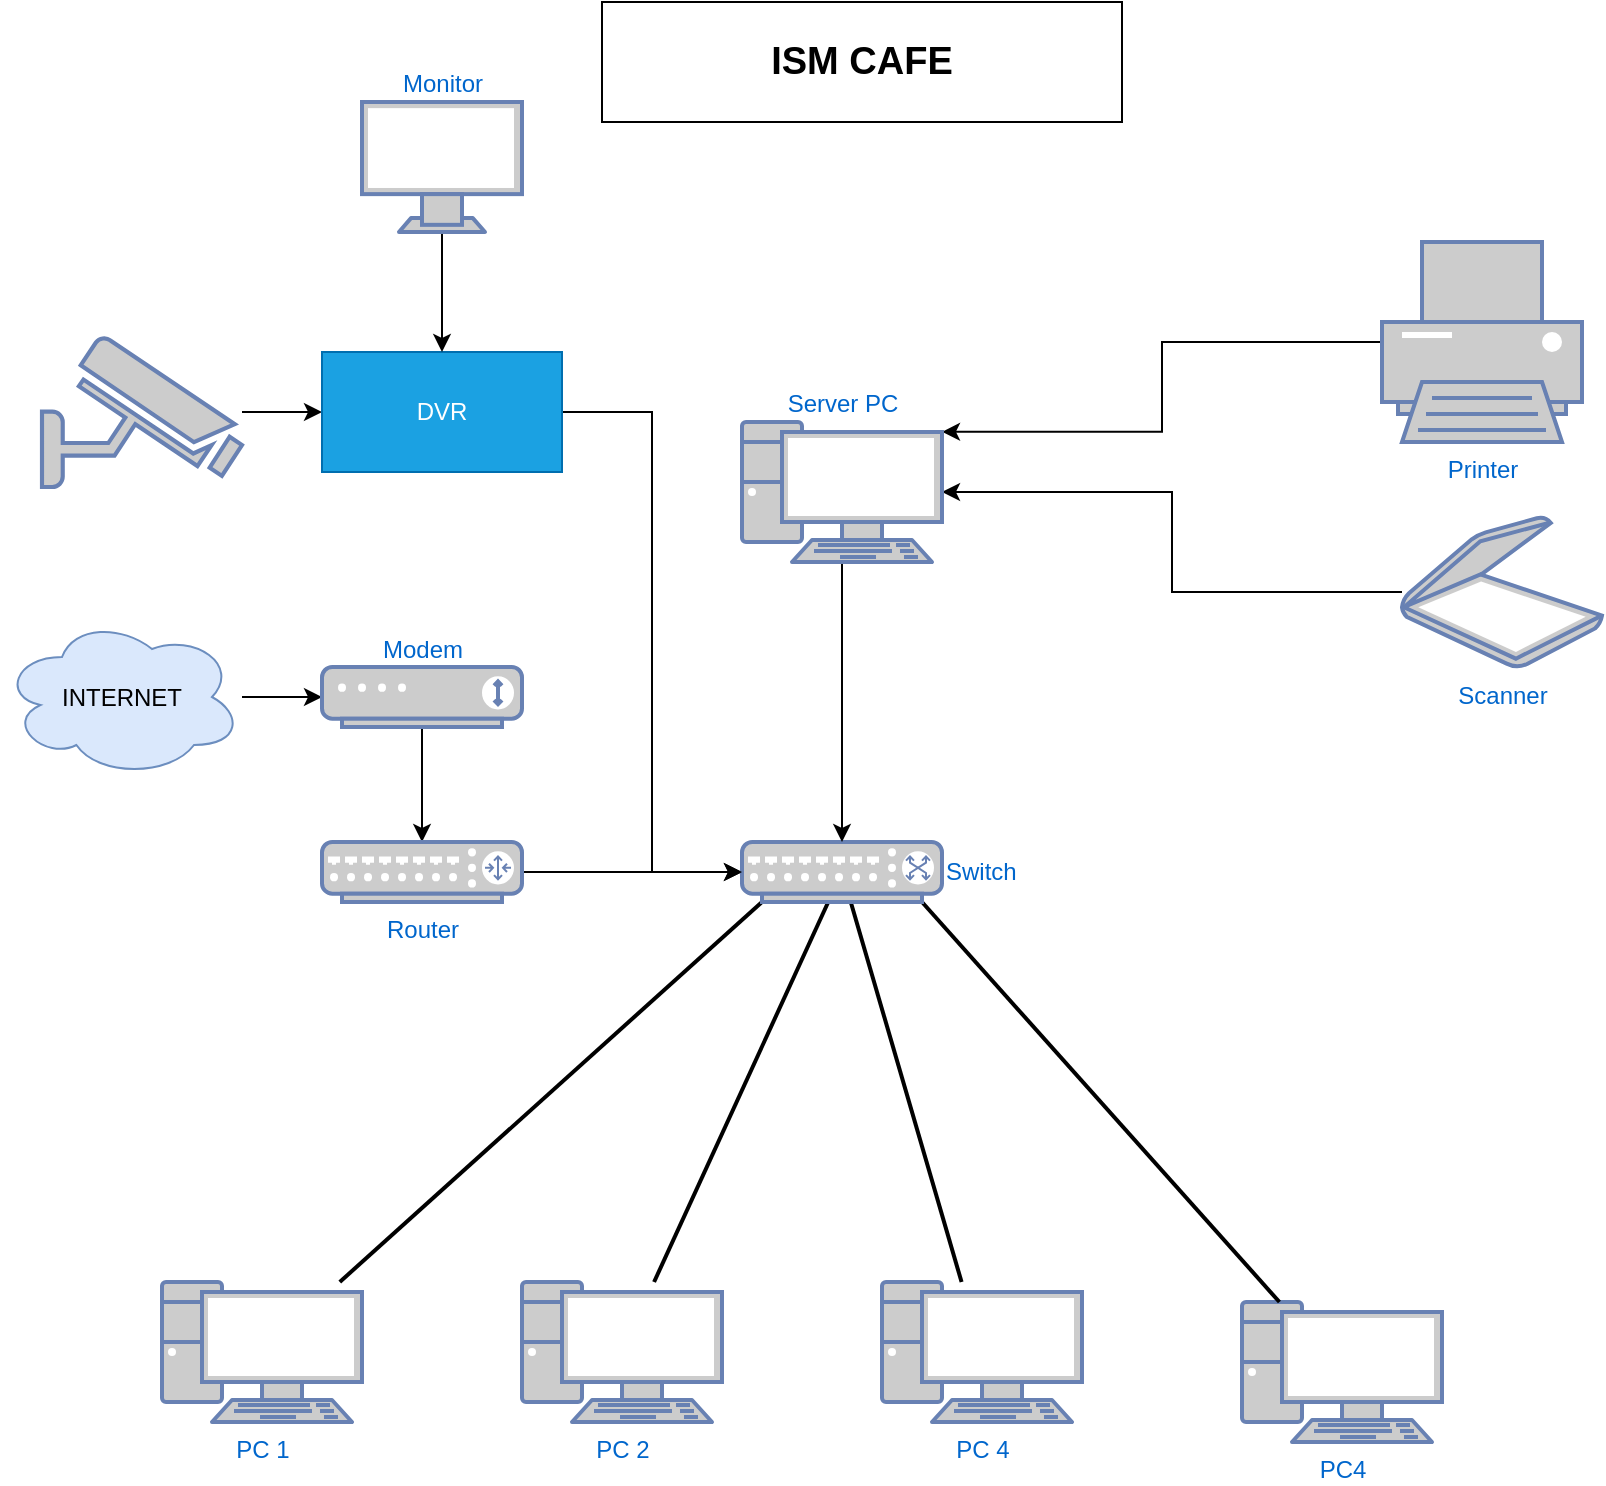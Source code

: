 <mxfile version="14.2.2" type="github">
  <diagram id="DJwqwhiBo1FagUisFqd2" name="Page-1">
    <mxGraphModel dx="1422" dy="828" grid="1" gridSize="10" guides="1" tooltips="1" connect="1" arrows="1" fold="1" page="1" pageScale="1" pageWidth="850" pageHeight="1100" math="0" shadow="0">
      <root>
        <mxCell id="0" />
        <mxCell id="1" parent="0" />
        <mxCell id="h4dQgeBkex-8hFXXdaQL-13" value="PC 1" style="fontColor=#0066CC;verticalAlign=top;verticalLabelPosition=bottom;labelPosition=center;align=center;html=1;outlineConnect=0;fillColor=#CCCCCC;strokeColor=#6881B3;gradientColor=none;gradientDirection=north;strokeWidth=2;shape=mxgraph.networks.pc;" parent="1" vertex="1">
          <mxGeometry x="100" y="700" width="100" height="70" as="geometry" />
        </mxCell>
        <mxCell id="h4dQgeBkex-8hFXXdaQL-14" value="PC4" style="fontColor=#0066CC;verticalAlign=top;verticalLabelPosition=bottom;labelPosition=center;align=center;html=1;outlineConnect=0;fillColor=#CCCCCC;strokeColor=#6881B3;gradientColor=none;gradientDirection=north;strokeWidth=2;shape=mxgraph.networks.pc;" parent="1" vertex="1">
          <mxGeometry x="640" y="710" width="100" height="70" as="geometry" />
        </mxCell>
        <mxCell id="h4dQgeBkex-8hFXXdaQL-15" value="PC 2" style="fontColor=#0066CC;verticalAlign=top;verticalLabelPosition=bottom;labelPosition=center;align=center;html=1;outlineConnect=0;fillColor=#CCCCCC;strokeColor=#6881B3;gradientColor=none;gradientDirection=north;strokeWidth=2;shape=mxgraph.networks.pc;" parent="1" vertex="1">
          <mxGeometry x="280" y="700" width="100" height="70" as="geometry" />
        </mxCell>
        <mxCell id="h4dQgeBkex-8hFXXdaQL-17" value="PC 4" style="fontColor=#0066CC;verticalAlign=top;verticalLabelPosition=bottom;labelPosition=center;align=center;html=1;outlineConnect=0;fillColor=#CCCCCC;strokeColor=#6881B3;gradientColor=none;gradientDirection=north;strokeWidth=2;shape=mxgraph.networks.pc;" parent="1" vertex="1">
          <mxGeometry x="460" y="700" width="100" height="70" as="geometry" />
        </mxCell>
        <mxCell id="h4dQgeBkex-8hFXXdaQL-28" value="" style="edgeStyle=none;rounded=0;endArrow=none;html=1;strokeWidth=2;entryX=0.1;entryY=1;entryDx=0;entryDy=0;entryPerimeter=0;" parent="1" source="h4dQgeBkex-8hFXXdaQL-13" target="7qble474jrgHWav1tE7M-12" edge="1">
          <mxGeometry relative="1" as="geometry">
            <mxPoint x="280" y="230" as="sourcePoint" />
            <mxPoint x="420" y="460" as="targetPoint" />
          </mxGeometry>
        </mxCell>
        <mxCell id="h4dQgeBkex-8hFXXdaQL-30" value="" style="edgeStyle=none;rounded=0;endArrow=none;html=1;strokeWidth=2;" parent="1" source="h4dQgeBkex-8hFXXdaQL-15" target="7qble474jrgHWav1tE7M-12" edge="1">
          <mxGeometry relative="1" as="geometry">
            <mxPoint x="219.997" y="380" as="sourcePoint" />
            <mxPoint x="450.431" y="460" as="targetPoint" />
          </mxGeometry>
        </mxCell>
        <mxCell id="h4dQgeBkex-8hFXXdaQL-32" value="" style="edgeStyle=none;rounded=0;endArrow=none;html=1;strokeWidth=2;" parent="1" source="7qble474jrgHWav1tE7M-12" target="h4dQgeBkex-8hFXXdaQL-17" edge="1">
          <mxGeometry relative="1" as="geometry">
            <mxPoint x="465.172" y="460" as="sourcePoint" />
            <mxPoint x="405" y="421.5" as="targetPoint" />
          </mxGeometry>
        </mxCell>
        <mxCell id="h4dQgeBkex-8hFXXdaQL-33" value="" style="edgeStyle=none;rounded=0;endArrow=none;html=1;strokeWidth=2;exitX=0.9;exitY=1;exitDx=0;exitDy=0;exitPerimeter=0;" parent="1" source="7qble474jrgHWav1tE7M-12" target="h4dQgeBkex-8hFXXdaQL-14" edge="1">
          <mxGeometry relative="1" as="geometry">
            <mxPoint x="500" y="460" as="sourcePoint" />
            <mxPoint x="633.947" y="260" as="targetPoint" />
          </mxGeometry>
        </mxCell>
        <mxCell id="h4dQgeBkex-8hFXXdaQL-35" value="ISM CAFE" style="rounded=0;whiteSpace=wrap;html=1;fontColor=#000000;fontSize=19;fontStyle=1" parent="1" vertex="1">
          <mxGeometry x="320" y="60" width="260" height="60" as="geometry" />
        </mxCell>
        <mxCell id="7qble474jrgHWav1tE7M-9" style="edgeStyle=orthogonalEdgeStyle;rounded=0;orthogonalLoop=1;jettySize=auto;html=1;" edge="1" parent="1" source="7qble474jrgHWav1tE7M-1" target="7qble474jrgHWav1tE7M-7">
          <mxGeometry relative="1" as="geometry" />
        </mxCell>
        <mxCell id="7qble474jrgHWav1tE7M-1" value="INTERNET" style="ellipse;shape=cloud;whiteSpace=wrap;html=1;fillColor=#dae8fc;strokeColor=#6c8ebf;" vertex="1" parent="1">
          <mxGeometry x="20" y="367.5" width="120" height="80" as="geometry" />
        </mxCell>
        <mxCell id="7qble474jrgHWav1tE7M-10" style="edgeStyle=orthogonalEdgeStyle;rounded=0;orthogonalLoop=1;jettySize=auto;html=1;" edge="1" parent="1" source="7qble474jrgHWav1tE7M-7" target="7qble474jrgHWav1tE7M-8">
          <mxGeometry relative="1" as="geometry" />
        </mxCell>
        <mxCell id="7qble474jrgHWav1tE7M-7" value="Modem" style="fontColor=#0066CC;verticalAlign=bottom;verticalLabelPosition=top;labelPosition=center;align=center;html=1;outlineConnect=0;fillColor=#CCCCCC;strokeColor=#6881B3;gradientColor=none;gradientDirection=north;strokeWidth=2;shape=mxgraph.networks.modem;" vertex="1" parent="1">
          <mxGeometry x="180" y="392.5" width="100" height="30" as="geometry" />
        </mxCell>
        <mxCell id="7qble474jrgHWav1tE7M-18" style="edgeStyle=orthogonalEdgeStyle;rounded=0;orthogonalLoop=1;jettySize=auto;html=1;entryX=0;entryY=0.5;entryDx=0;entryDy=0;entryPerimeter=0;" edge="1" parent="1" source="7qble474jrgHWav1tE7M-8" target="7qble474jrgHWav1tE7M-12">
          <mxGeometry relative="1" as="geometry">
            <mxPoint x="250" y="490" as="targetPoint" />
          </mxGeometry>
        </mxCell>
        <mxCell id="7qble474jrgHWav1tE7M-8" value="Router" style="fontColor=#0066CC;verticalAlign=top;verticalLabelPosition=bottom;labelPosition=center;align=center;html=1;outlineConnect=0;fillColor=#CCCCCC;strokeColor=#6881B3;gradientColor=none;gradientDirection=north;strokeWidth=2;shape=mxgraph.networks.router;" vertex="1" parent="1">
          <mxGeometry x="180" y="480" width="100" height="30" as="geometry" />
        </mxCell>
        <mxCell id="7qble474jrgHWav1tE7M-12" value="Switch" style="fontColor=#0066CC;verticalAlign=middle;verticalLabelPosition=middle;labelPosition=right;align=left;html=1;outlineConnect=0;fillColor=#CCCCCC;strokeColor=#6881B3;gradientColor=none;gradientDirection=north;strokeWidth=2;shape=mxgraph.networks.switch;" vertex="1" parent="1">
          <mxGeometry x="390" y="480" width="100" height="30" as="geometry" />
        </mxCell>
        <mxCell id="7qble474jrgHWav1tE7M-26" style="edgeStyle=orthogonalEdgeStyle;rounded=0;orthogonalLoop=1;jettySize=auto;html=1;entryX=1;entryY=0.07;entryDx=0;entryDy=0;entryPerimeter=0;fontColor=#000000;" edge="1" parent="1" source="7qble474jrgHWav1tE7M-14" target="7qble474jrgHWav1tE7M-25">
          <mxGeometry relative="1" as="geometry" />
        </mxCell>
        <mxCell id="7qble474jrgHWav1tE7M-14" value="Printer" style="fontColor=#0066CC;verticalAlign=top;verticalLabelPosition=bottom;labelPosition=center;align=center;html=1;outlineConnect=0;fillColor=#CCCCCC;strokeColor=#6881B3;gradientColor=none;gradientDirection=north;strokeWidth=2;shape=mxgraph.networks.printer;" vertex="1" parent="1">
          <mxGeometry x="710" y="180" width="100" height="100" as="geometry" />
        </mxCell>
        <mxCell id="7qble474jrgHWav1tE7M-27" style="edgeStyle=orthogonalEdgeStyle;rounded=0;orthogonalLoop=1;jettySize=auto;html=1;fontColor=#000000;" edge="1" parent="1" source="7qble474jrgHWav1tE7M-15" target="7qble474jrgHWav1tE7M-25">
          <mxGeometry relative="1" as="geometry" />
        </mxCell>
        <mxCell id="7qble474jrgHWav1tE7M-15" value="Scanner" style="fontColor=#0066CC;verticalAlign=top;verticalLabelPosition=bottom;labelPosition=center;align=center;html=1;outlineConnect=0;fillColor=#CCCCCC;strokeColor=#6881B3;gradientColor=none;gradientDirection=north;strokeWidth=2;shape=mxgraph.networks.scanner;" vertex="1" parent="1">
          <mxGeometry x="720" y="317.5" width="100" height="75" as="geometry" />
        </mxCell>
        <mxCell id="7qble474jrgHWav1tE7M-23" style="edgeStyle=orthogonalEdgeStyle;rounded=0;orthogonalLoop=1;jettySize=auto;html=1;exitX=1;exitY=0.5;exitDx=0;exitDy=0;exitPerimeter=0;entryX=0.9;entryY=0.507;entryDx=0;entryDy=0;entryPerimeter=0;fontColor=#000000;" edge="1" parent="1">
          <mxGeometry relative="1" as="geometry">
            <mxPoint x="450" y="282.5" as="sourcePoint" />
            <mxPoint x="440" y="282.99" as="targetPoint" />
          </mxGeometry>
        </mxCell>
        <mxCell id="7qble474jrgHWav1tE7M-28" style="edgeStyle=orthogonalEdgeStyle;rounded=0;orthogonalLoop=1;jettySize=auto;html=1;fontColor=#000000;" edge="1" parent="1" source="7qble474jrgHWav1tE7M-25" target="7qble474jrgHWav1tE7M-12">
          <mxGeometry relative="1" as="geometry" />
        </mxCell>
        <mxCell id="7qble474jrgHWav1tE7M-25" value="Server PC" style="fontColor=#0066CC;verticalAlign=bottom;verticalLabelPosition=top;labelPosition=center;align=center;html=1;outlineConnect=0;fillColor=#CCCCCC;strokeColor=#6881B3;gradientColor=none;gradientDirection=north;strokeWidth=2;shape=mxgraph.networks.pc;" vertex="1" parent="1">
          <mxGeometry x="390" y="270" width="100" height="70" as="geometry" />
        </mxCell>
        <mxCell id="7qble474jrgHWav1tE7M-36" style="edgeStyle=orthogonalEdgeStyle;rounded=0;orthogonalLoop=1;jettySize=auto;html=1;fontColor=#000000;" edge="1" parent="1" source="7qble474jrgHWav1tE7M-29" target="7qble474jrgHWav1tE7M-32">
          <mxGeometry relative="1" as="geometry" />
        </mxCell>
        <mxCell id="7qble474jrgHWav1tE7M-29" value="" style="fontColor=#0066CC;verticalAlign=top;verticalLabelPosition=bottom;labelPosition=center;align=center;html=1;outlineConnect=0;fillColor=#CCCCCC;strokeColor=#6881B3;gradientColor=none;gradientDirection=north;strokeWidth=2;shape=mxgraph.networks.security_camera;" vertex="1" parent="1">
          <mxGeometry x="40" y="227.5" width="100" height="75" as="geometry" />
        </mxCell>
        <mxCell id="7qble474jrgHWav1tE7M-35" style="edgeStyle=orthogonalEdgeStyle;rounded=0;orthogonalLoop=1;jettySize=auto;html=1;entryX=0;entryY=0.5;entryDx=0;entryDy=0;entryPerimeter=0;fontColor=#000000;" edge="1" parent="1" source="7qble474jrgHWav1tE7M-32" target="7qble474jrgHWav1tE7M-12">
          <mxGeometry relative="1" as="geometry" />
        </mxCell>
        <mxCell id="7qble474jrgHWav1tE7M-32" value="DVR" style="rounded=0;whiteSpace=wrap;html=1;fontColor=#ffffff;fillColor=#1ba1e2;strokeColor=#006EAF;" vertex="1" parent="1">
          <mxGeometry x="180" y="235" width="120" height="60" as="geometry" />
        </mxCell>
        <mxCell id="7qble474jrgHWav1tE7M-38" style="edgeStyle=orthogonalEdgeStyle;rounded=0;orthogonalLoop=1;jettySize=auto;html=1;fontColor=#000000;" edge="1" parent="1" source="7qble474jrgHWav1tE7M-37" target="7qble474jrgHWav1tE7M-32">
          <mxGeometry relative="1" as="geometry" />
        </mxCell>
        <mxCell id="7qble474jrgHWav1tE7M-37" value="Monitor" style="fontColor=#0066CC;verticalAlign=bottom;verticalLabelPosition=top;labelPosition=center;align=center;html=1;outlineConnect=0;fillColor=#CCCCCC;strokeColor=#6881B3;gradientColor=none;gradientDirection=north;strokeWidth=2;shape=mxgraph.networks.monitor;" vertex="1" parent="1">
          <mxGeometry x="200" y="110" width="80" height="65" as="geometry" />
        </mxCell>
      </root>
    </mxGraphModel>
  </diagram>
</mxfile>
